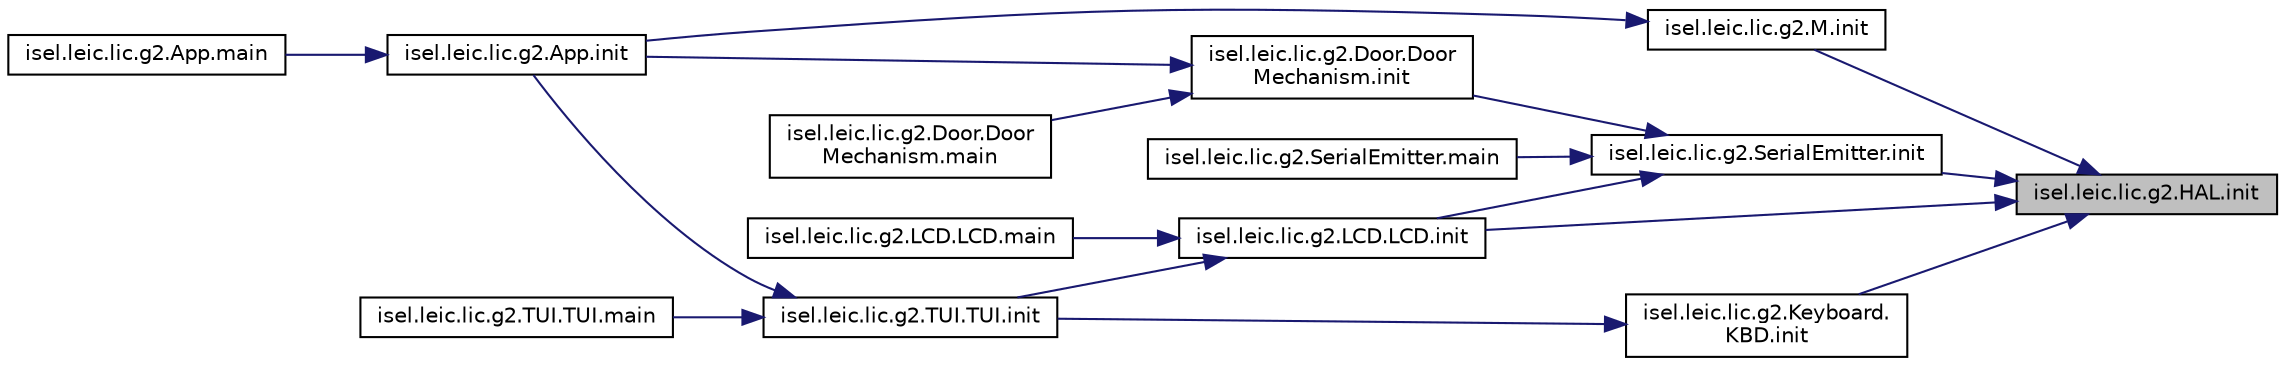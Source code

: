 digraph "isel.leic.lic.g2.HAL.init"
{
 // LATEX_PDF_SIZE
  edge [fontname="Helvetica",fontsize="10",labelfontname="Helvetica",labelfontsize="10"];
  node [fontname="Helvetica",fontsize="10",shape=record];
  rankdir="RL";
  Node1 [label="isel.leic.lic.g2.HAL.init",height=0.2,width=0.4,color="black", fillcolor="grey75", style="filled", fontcolor="black",tooltip=" "];
  Node1 -> Node2 [dir="back",color="midnightblue",fontsize="10",style="solid"];
  Node2 [label="isel.leic.lic.g2.M.init",height=0.2,width=0.4,color="black", fillcolor="white", style="filled",URL="$classisel_1_1leic_1_1lic_1_1g2_1_1_m.html#ab83e43d7480d013eecfd7efa8c03c3db",tooltip=" "];
  Node2 -> Node3 [dir="back",color="midnightblue",fontsize="10",style="solid"];
  Node3 [label="isel.leic.lic.g2.App.init",height=0.2,width=0.4,color="black", fillcolor="white", style="filled",URL="$classisel_1_1leic_1_1lic_1_1g2_1_1_app.html#afc79da9e29b49d52529cf43de830f463",tooltip=" "];
  Node3 -> Node4 [dir="back",color="midnightblue",fontsize="10",style="solid"];
  Node4 [label="isel.leic.lic.g2.App.main",height=0.2,width=0.4,color="black", fillcolor="white", style="filled",URL="$classisel_1_1leic_1_1lic_1_1g2_1_1_app.html#a42477b20f03497da542309614b77b105",tooltip=" "];
  Node1 -> Node5 [dir="back",color="midnightblue",fontsize="10",style="solid"];
  Node5 [label="isel.leic.lic.g2.SerialEmitter.init",height=0.2,width=0.4,color="black", fillcolor="white", style="filled",URL="$classisel_1_1leic_1_1lic_1_1g2_1_1_serial_emitter.html#aa310cd485f9560af93689df2bc3eecc3",tooltip=" "];
  Node5 -> Node6 [dir="back",color="midnightblue",fontsize="10",style="solid"];
  Node6 [label="isel.leic.lic.g2.Door.Door\lMechanism.init",height=0.2,width=0.4,color="black", fillcolor="white", style="filled",URL="$classisel_1_1leic_1_1lic_1_1g2_1_1_door_1_1_door_mechanism.html#a46b05ac1b5bd930777170d82727f034f",tooltip=" "];
  Node6 -> Node3 [dir="back",color="midnightblue",fontsize="10",style="solid"];
  Node6 -> Node7 [dir="back",color="midnightblue",fontsize="10",style="solid"];
  Node7 [label="isel.leic.lic.g2.Door.Door\lMechanism.main",height=0.2,width=0.4,color="black", fillcolor="white", style="filled",URL="$classisel_1_1leic_1_1lic_1_1g2_1_1_door_1_1_door_mechanism.html#a1cee2e731fdac31a32aea7f7b4e3a349",tooltip=" "];
  Node5 -> Node8 [dir="back",color="midnightblue",fontsize="10",style="solid"];
  Node8 [label="isel.leic.lic.g2.LCD.LCD.init",height=0.2,width=0.4,color="black", fillcolor="white", style="filled",URL="$classisel_1_1leic_1_1lic_1_1g2_1_1_l_c_d_1_1_l_c_d.html#a60e1f73d46f9fba1ef4c993a60ee3366",tooltip=" "];
  Node8 -> Node9 [dir="back",color="midnightblue",fontsize="10",style="solid"];
  Node9 [label="isel.leic.lic.g2.TUI.TUI.init",height=0.2,width=0.4,color="black", fillcolor="white", style="filled",URL="$classisel_1_1leic_1_1lic_1_1g2_1_1_t_u_i_1_1_t_u_i.html#a6ea114e42ab32d9894a41f6685ff7a09",tooltip=" "];
  Node9 -> Node3 [dir="back",color="midnightblue",fontsize="10",style="solid"];
  Node9 -> Node10 [dir="back",color="midnightblue",fontsize="10",style="solid"];
  Node10 [label="isel.leic.lic.g2.TUI.TUI.main",height=0.2,width=0.4,color="black", fillcolor="white", style="filled",URL="$classisel_1_1leic_1_1lic_1_1g2_1_1_t_u_i_1_1_t_u_i.html#a55cfb1795053277de1f694de42dca792",tooltip=" "];
  Node8 -> Node11 [dir="back",color="midnightblue",fontsize="10",style="solid"];
  Node11 [label="isel.leic.lic.g2.LCD.LCD.main",height=0.2,width=0.4,color="black", fillcolor="white", style="filled",URL="$classisel_1_1leic_1_1lic_1_1g2_1_1_l_c_d_1_1_l_c_d.html#a19ea25689b40f9cada1323c1818059cf",tooltip=" "];
  Node5 -> Node12 [dir="back",color="midnightblue",fontsize="10",style="solid"];
  Node12 [label="isel.leic.lic.g2.SerialEmitter.main",height=0.2,width=0.4,color="black", fillcolor="white", style="filled",URL="$classisel_1_1leic_1_1lic_1_1g2_1_1_serial_emitter.html#a6ab6508115e5dd9f42f7a62fe0b3b8d0",tooltip=" "];
  Node1 -> Node13 [dir="back",color="midnightblue",fontsize="10",style="solid"];
  Node13 [label="isel.leic.lic.g2.Keyboard.\lKBD.init",height=0.2,width=0.4,color="black", fillcolor="white", style="filled",URL="$classisel_1_1leic_1_1lic_1_1g2_1_1_keyboard_1_1_k_b_d.html#ae363dba819b5509a27ec9e5ea1f7e945",tooltip=" "];
  Node13 -> Node9 [dir="back",color="midnightblue",fontsize="10",style="solid"];
  Node1 -> Node8 [dir="back",color="midnightblue",fontsize="10",style="solid"];
}
